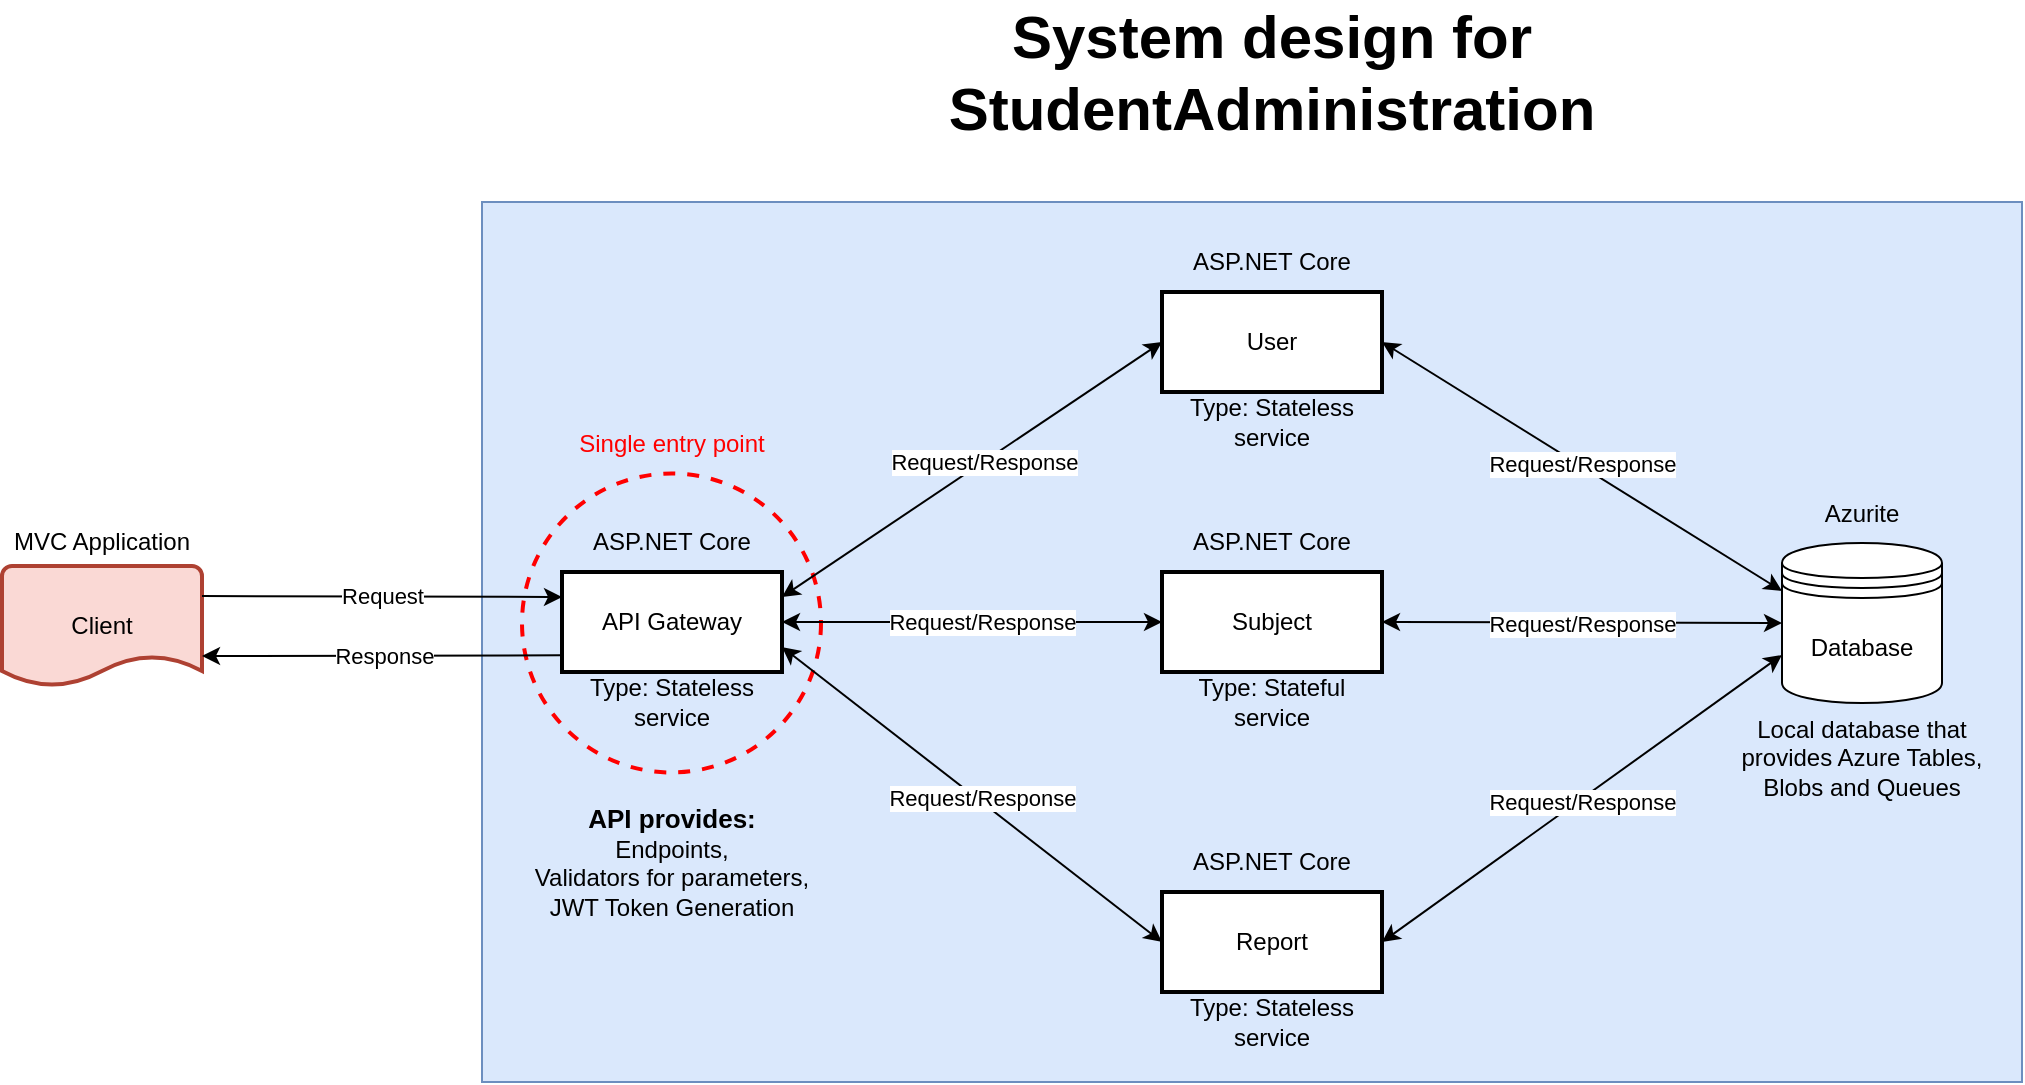 <mxfile version="21.6.1" type="device">
  <diagram id="R2lEEEUBdFMjLlhIrx00" name="Page-1">
    <mxGraphModel dx="1195" dy="697" grid="1" gridSize="10" guides="1" tooltips="1" connect="1" arrows="1" fold="1" page="1" pageScale="1" pageWidth="850" pageHeight="1100" math="0" shadow="0" extFonts="Permanent Marker^https://fonts.googleapis.com/css?family=Permanent+Marker">
      <root>
        <mxCell id="0" />
        <mxCell id="1" parent="0" />
        <mxCell id="T5u3RcmqnLQ3-9nNfgV4-23" value="" style="rounded=0;whiteSpace=wrap;html=1;fillColor=#dae8fc;strokeColor=#6c8ebf;" vertex="1" parent="1">
          <mxGeometry x="430" y="160" width="770" height="440" as="geometry" />
        </mxCell>
        <mxCell id="T5u3RcmqnLQ3-9nNfgV4-40" value="" style="ellipse;whiteSpace=wrap;html=1;aspect=fixed;fillColor=none;dashed=1;strokeWidth=2;shadow=0;strokeColor=#FF0000;" vertex="1" parent="1">
          <mxGeometry x="450" y="295.75" width="149.5" height="149.5" as="geometry" />
        </mxCell>
        <mxCell id="T5u3RcmqnLQ3-9nNfgV4-1" value="Database" style="shape=datastore;whiteSpace=wrap;html=1;" vertex="1" parent="1">
          <mxGeometry x="1080" y="330.5" width="80" height="80" as="geometry" />
        </mxCell>
        <mxCell id="T5u3RcmqnLQ3-9nNfgV4-2" value="Client" style="strokeWidth=2;html=1;shape=mxgraph.flowchart.document2;whiteSpace=wrap;size=0.25;fillColor=#fad9d5;strokeColor=#ae4132;" vertex="1" parent="1">
          <mxGeometry x="190" y="342" width="100" height="60" as="geometry" />
        </mxCell>
        <mxCell id="T5u3RcmqnLQ3-9nNfgV4-5" value="API Gateway" style="html=1;whiteSpace=wrap;strokeWidth=2;" vertex="1" parent="1">
          <mxGeometry x="470" y="345" width="110" height="50" as="geometry" />
        </mxCell>
        <mxCell id="T5u3RcmqnLQ3-9nNfgV4-6" value="MVC Application" style="text;html=1;strokeColor=none;fillColor=none;align=center;verticalAlign=middle;whiteSpace=wrap;rounded=0;" vertex="1" parent="1">
          <mxGeometry x="190" y="315" width="100" height="30" as="geometry" />
        </mxCell>
        <mxCell id="T5u3RcmqnLQ3-9nNfgV4-7" value="ASP.NET Core" style="text;html=1;strokeColor=none;fillColor=none;align=center;verticalAlign=middle;whiteSpace=wrap;rounded=0;" vertex="1" parent="1">
          <mxGeometry x="470" y="315" width="110" height="30" as="geometry" />
        </mxCell>
        <mxCell id="T5u3RcmqnLQ3-9nNfgV4-8" value="Local database that provides Azure Tables, Blobs and Queues" style="text;html=1;strokeColor=none;fillColor=none;align=center;verticalAlign=middle;whiteSpace=wrap;rounded=0;" vertex="1" parent="1">
          <mxGeometry x="1045" y="395" width="150" height="85" as="geometry" />
        </mxCell>
        <mxCell id="T5u3RcmqnLQ3-9nNfgV4-9" value="Type: Stateless service" style="text;html=1;strokeColor=none;fillColor=none;align=center;verticalAlign=middle;whiteSpace=wrap;rounded=0;" vertex="1" parent="1">
          <mxGeometry x="470" y="395" width="110" height="30" as="geometry" />
        </mxCell>
        <mxCell id="T5u3RcmqnLQ3-9nNfgV4-10" value="User" style="html=1;whiteSpace=wrap;strokeWidth=2;" vertex="1" parent="1">
          <mxGeometry x="770" y="205" width="110" height="50" as="geometry" />
        </mxCell>
        <mxCell id="T5u3RcmqnLQ3-9nNfgV4-11" value="ASP.NET Core" style="text;html=1;strokeColor=none;fillColor=none;align=center;verticalAlign=middle;whiteSpace=wrap;rounded=0;" vertex="1" parent="1">
          <mxGeometry x="770" y="175" width="110" height="30" as="geometry" />
        </mxCell>
        <mxCell id="T5u3RcmqnLQ3-9nNfgV4-12" value="Type: Stateless service" style="text;html=1;strokeColor=none;fillColor=none;align=center;verticalAlign=middle;whiteSpace=wrap;rounded=0;" vertex="1" parent="1">
          <mxGeometry x="770" y="255" width="110" height="30" as="geometry" />
        </mxCell>
        <mxCell id="T5u3RcmqnLQ3-9nNfgV4-13" value="Subject" style="html=1;whiteSpace=wrap;strokeWidth=2;" vertex="1" parent="1">
          <mxGeometry x="770" y="345" width="110" height="50" as="geometry" />
        </mxCell>
        <mxCell id="T5u3RcmqnLQ3-9nNfgV4-14" value="ASP.NET Core" style="text;html=1;strokeColor=none;fillColor=none;align=center;verticalAlign=middle;whiteSpace=wrap;rounded=0;" vertex="1" parent="1">
          <mxGeometry x="770" y="315" width="110" height="30" as="geometry" />
        </mxCell>
        <mxCell id="T5u3RcmqnLQ3-9nNfgV4-15" value="Type: Stateful service" style="text;html=1;strokeColor=none;fillColor=none;align=center;verticalAlign=middle;whiteSpace=wrap;rounded=0;" vertex="1" parent="1">
          <mxGeometry x="770" y="395" width="110" height="30" as="geometry" />
        </mxCell>
        <mxCell id="T5u3RcmqnLQ3-9nNfgV4-16" value="Report" style="html=1;whiteSpace=wrap;strokeWidth=2;" vertex="1" parent="1">
          <mxGeometry x="770" y="505" width="110" height="50" as="geometry" />
        </mxCell>
        <mxCell id="T5u3RcmqnLQ3-9nNfgV4-17" value="ASP.NET Core" style="text;html=1;strokeColor=none;fillColor=none;align=center;verticalAlign=middle;whiteSpace=wrap;rounded=0;" vertex="1" parent="1">
          <mxGeometry x="770" y="475" width="110" height="30" as="geometry" />
        </mxCell>
        <mxCell id="T5u3RcmqnLQ3-9nNfgV4-18" value="Type: Stateless service" style="text;html=1;strokeColor=none;fillColor=none;align=center;verticalAlign=middle;whiteSpace=wrap;rounded=0;" vertex="1" parent="1">
          <mxGeometry x="770" y="555" width="110" height="30" as="geometry" />
        </mxCell>
        <mxCell id="T5u3RcmqnLQ3-9nNfgV4-19" value="" style="endArrow=classic;html=1;rounded=0;exitX=1;exitY=0.25;exitDx=0;exitDy=0;exitPerimeter=0;entryX=0;entryY=0.25;entryDx=0;entryDy=0;" edge="1" parent="1" source="T5u3RcmqnLQ3-9nNfgV4-2" target="T5u3RcmqnLQ3-9nNfgV4-5">
          <mxGeometry width="50" height="50" relative="1" as="geometry">
            <mxPoint x="470" y="410" as="sourcePoint" />
            <mxPoint x="470" y="360" as="targetPoint" />
          </mxGeometry>
        </mxCell>
        <mxCell id="T5u3RcmqnLQ3-9nNfgV4-20" value="Request" style="edgeLabel;html=1;align=center;verticalAlign=middle;resizable=0;points=[];" vertex="1" connectable="0" parent="T5u3RcmqnLQ3-9nNfgV4-19">
          <mxGeometry x="-0.304" relative="1" as="geometry">
            <mxPoint x="27" as="offset" />
          </mxGeometry>
        </mxCell>
        <mxCell id="T5u3RcmqnLQ3-9nNfgV4-21" value="" style="endArrow=classic;html=1;rounded=0;exitX=-0.009;exitY=0.833;exitDx=0;exitDy=0;entryX=1;entryY=0.75;entryDx=0;entryDy=0;entryPerimeter=0;exitPerimeter=0;" edge="1" parent="1" source="T5u3RcmqnLQ3-9nNfgV4-5" target="T5u3RcmqnLQ3-9nNfgV4-2">
          <mxGeometry width="50" height="50" relative="1" as="geometry">
            <mxPoint x="370" y="390" as="sourcePoint" />
            <mxPoint x="420" y="340" as="targetPoint" />
          </mxGeometry>
        </mxCell>
        <mxCell id="T5u3RcmqnLQ3-9nNfgV4-22" value="Response" style="edgeLabel;html=1;align=center;verticalAlign=middle;resizable=0;points=[];" vertex="1" connectable="0" parent="T5u3RcmqnLQ3-9nNfgV4-21">
          <mxGeometry x="0.092" relative="1" as="geometry">
            <mxPoint x="9" as="offset" />
          </mxGeometry>
        </mxCell>
        <mxCell id="T5u3RcmqnLQ3-9nNfgV4-25" value="" style="endArrow=classic;startArrow=classic;html=1;rounded=0;exitX=1;exitY=0.25;exitDx=0;exitDy=0;entryX=0;entryY=0.5;entryDx=0;entryDy=0;" edge="1" parent="1" source="T5u3RcmqnLQ3-9nNfgV4-5" target="T5u3RcmqnLQ3-9nNfgV4-10">
          <mxGeometry width="50" height="50" relative="1" as="geometry">
            <mxPoint x="660" y="330" as="sourcePoint" />
            <mxPoint x="710" y="280" as="targetPoint" />
          </mxGeometry>
        </mxCell>
        <mxCell id="T5u3RcmqnLQ3-9nNfgV4-26" value="Request/Response" style="edgeLabel;html=1;align=center;verticalAlign=middle;resizable=0;points=[];" vertex="1" connectable="0" parent="T5u3RcmqnLQ3-9nNfgV4-25">
          <mxGeometry x="-0.191" y="1" relative="1" as="geometry">
            <mxPoint x="24" y="-15" as="offset" />
          </mxGeometry>
        </mxCell>
        <mxCell id="T5u3RcmqnLQ3-9nNfgV4-27" value="" style="endArrow=classic;startArrow=classic;html=1;rounded=0;exitX=1;exitY=0.5;exitDx=0;exitDy=0;entryX=0;entryY=0.5;entryDx=0;entryDy=0;" edge="1" parent="1" source="T5u3RcmqnLQ3-9nNfgV4-5" target="T5u3RcmqnLQ3-9nNfgV4-13">
          <mxGeometry width="50" height="50" relative="1" as="geometry">
            <mxPoint x="680" y="390" as="sourcePoint" />
            <mxPoint x="730" y="340" as="targetPoint" />
          </mxGeometry>
        </mxCell>
        <mxCell id="T5u3RcmqnLQ3-9nNfgV4-28" value="Request/Response" style="edgeLabel;html=1;align=center;verticalAlign=middle;resizable=0;points=[];" vertex="1" connectable="0" parent="T5u3RcmqnLQ3-9nNfgV4-27">
          <mxGeometry x="0.018" relative="1" as="geometry">
            <mxPoint x="3" as="offset" />
          </mxGeometry>
        </mxCell>
        <mxCell id="T5u3RcmqnLQ3-9nNfgV4-29" value="" style="endArrow=classic;startArrow=classic;html=1;rounded=0;exitX=1;exitY=0.75;exitDx=0;exitDy=0;entryX=0;entryY=0.5;entryDx=0;entryDy=0;" edge="1" parent="1" source="T5u3RcmqnLQ3-9nNfgV4-5" target="T5u3RcmqnLQ3-9nNfgV4-16">
          <mxGeometry width="50" height="50" relative="1" as="geometry">
            <mxPoint x="680" y="470" as="sourcePoint" />
            <mxPoint x="730" y="420" as="targetPoint" />
          </mxGeometry>
        </mxCell>
        <mxCell id="T5u3RcmqnLQ3-9nNfgV4-30" value="Request/Response" style="edgeLabel;html=1;align=center;verticalAlign=middle;resizable=0;points=[];" vertex="1" connectable="0" parent="T5u3RcmqnLQ3-9nNfgV4-29">
          <mxGeometry x="-0.021" relative="1" as="geometry">
            <mxPoint x="7" y="3" as="offset" />
          </mxGeometry>
        </mxCell>
        <mxCell id="T5u3RcmqnLQ3-9nNfgV4-32" value="" style="endArrow=classic;startArrow=classic;html=1;rounded=0;exitX=1;exitY=0.5;exitDx=0;exitDy=0;entryX=0;entryY=0.3;entryDx=0;entryDy=0;" edge="1" parent="1" source="T5u3RcmqnLQ3-9nNfgV4-10" target="T5u3RcmqnLQ3-9nNfgV4-1">
          <mxGeometry width="50" height="50" relative="1" as="geometry">
            <mxPoint x="690" y="390" as="sourcePoint" />
            <mxPoint x="740" y="340" as="targetPoint" />
          </mxGeometry>
        </mxCell>
        <mxCell id="T5u3RcmqnLQ3-9nNfgV4-33" value="Request/Response" style="edgeLabel;html=1;align=center;verticalAlign=middle;resizable=0;points=[];" vertex="1" connectable="0" parent="T5u3RcmqnLQ3-9nNfgV4-32">
          <mxGeometry x="0.003" y="1" relative="1" as="geometry">
            <mxPoint x="-1" y="-1" as="offset" />
          </mxGeometry>
        </mxCell>
        <mxCell id="T5u3RcmqnLQ3-9nNfgV4-34" value="" style="endArrow=classic;startArrow=classic;html=1;rounded=0;exitX=0;exitY=0.5;exitDx=0;exitDy=0;entryX=1;entryY=0.5;entryDx=0;entryDy=0;" edge="1" parent="1" source="T5u3RcmqnLQ3-9nNfgV4-1" target="T5u3RcmqnLQ3-9nNfgV4-13">
          <mxGeometry width="50" height="50" relative="1" as="geometry">
            <mxPoint x="690" y="390" as="sourcePoint" />
            <mxPoint x="740" y="340" as="targetPoint" />
          </mxGeometry>
        </mxCell>
        <mxCell id="T5u3RcmqnLQ3-9nNfgV4-35" value="Request/Response" style="edgeLabel;html=1;align=center;verticalAlign=middle;resizable=0;points=[];" vertex="1" connectable="0" parent="T5u3RcmqnLQ3-9nNfgV4-34">
          <mxGeometry x="0.0" relative="1" as="geometry">
            <mxPoint as="offset" />
          </mxGeometry>
        </mxCell>
        <mxCell id="T5u3RcmqnLQ3-9nNfgV4-36" value="" style="endArrow=classic;startArrow=classic;html=1;rounded=0;exitX=0;exitY=0.7;exitDx=0;exitDy=0;entryX=1;entryY=0.5;entryDx=0;entryDy=0;" edge="1" parent="1" source="T5u3RcmqnLQ3-9nNfgV4-1" target="T5u3RcmqnLQ3-9nNfgV4-16">
          <mxGeometry width="50" height="50" relative="1" as="geometry">
            <mxPoint x="690" y="390" as="sourcePoint" />
            <mxPoint x="740" y="340" as="targetPoint" />
          </mxGeometry>
        </mxCell>
        <mxCell id="T5u3RcmqnLQ3-9nNfgV4-37" value="Request/Response" style="edgeLabel;html=1;align=center;verticalAlign=middle;resizable=0;points=[];" vertex="1" connectable="0" parent="T5u3RcmqnLQ3-9nNfgV4-36">
          <mxGeometry x="0.006" y="1" relative="1" as="geometry">
            <mxPoint as="offset" />
          </mxGeometry>
        </mxCell>
        <mxCell id="T5u3RcmqnLQ3-9nNfgV4-38" value="&lt;b&gt;&lt;font style=&quot;font-size: 13px;&quot;&gt;API provides:&lt;/font&gt;&lt;/b&gt;&lt;br&gt;Endpoints,&lt;br&gt;&lt;div style=&quot;&quot;&gt;&lt;span style=&quot;background-color: initial;&quot;&gt;Validators for parameters,&lt;/span&gt;&lt;/div&gt;JWT Token Generation" style="text;html=1;strokeColor=none;fillColor=none;align=center;verticalAlign=middle;whiteSpace=wrap;rounded=0;" vertex="1" parent="1">
          <mxGeometry x="450" y="453.5" width="150" height="73" as="geometry" />
        </mxCell>
        <mxCell id="T5u3RcmqnLQ3-9nNfgV4-39" value="Azurite" style="text;html=1;strokeColor=none;fillColor=none;align=center;verticalAlign=middle;whiteSpace=wrap;rounded=0;" vertex="1" parent="1">
          <mxGeometry x="1080" y="300.5" width="80" height="30" as="geometry" />
        </mxCell>
        <mxCell id="T5u3RcmqnLQ3-9nNfgV4-41" value="Single entry point" style="text;html=1;strokeColor=none;fillColor=none;align=center;verticalAlign=middle;whiteSpace=wrap;rounded=0;fontColor=#FF0000;" vertex="1" parent="1">
          <mxGeometry x="465" y="265.75" width="120" height="30" as="geometry" />
        </mxCell>
        <mxCell id="T5u3RcmqnLQ3-9nNfgV4-42" value="System design for StudentAdministration" style="text;html=1;strokeColor=none;fillColor=none;align=center;verticalAlign=middle;whiteSpace=wrap;rounded=0;fontSize=30;fontStyle=1" vertex="1" parent="1">
          <mxGeometry x="655" y="80" width="340" height="30" as="geometry" />
        </mxCell>
      </root>
    </mxGraphModel>
  </diagram>
</mxfile>
